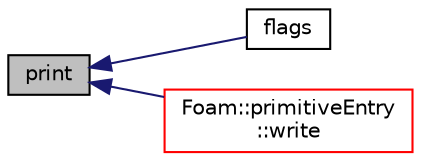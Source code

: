digraph "print"
{
  bgcolor="transparent";
  edge [fontname="Helvetica",fontsize="10",labelfontname="Helvetica",labelfontsize="10"];
  node [fontname="Helvetica",fontsize="10",shape=record];
  rankdir="LR";
  Node233 [label="print",height=0.2,width=0.4,color="black", fillcolor="grey75", style="filled", fontcolor="black"];
  Node233 -> Node234 [dir="back",color="midnightblue",fontsize="10",style="solid",fontname="Helvetica"];
  Node234 [label="flags",height=0.2,width=0.4,color="black",URL="$a27429.html#a82cca7e83c1c39a4f1599c1d0481d044",tooltip="Set flags of stream. "];
  Node233 -> Node235 [dir="back",color="midnightblue",fontsize="10",style="solid",fontname="Helvetica"];
  Node235 [label="Foam::primitiveEntry\l::write",height=0.2,width=0.4,color="red",URL="$a27177.html#a293fdfec8bdfbd5c3913ab4c9f3454ff",tooltip="Write. "];
}
